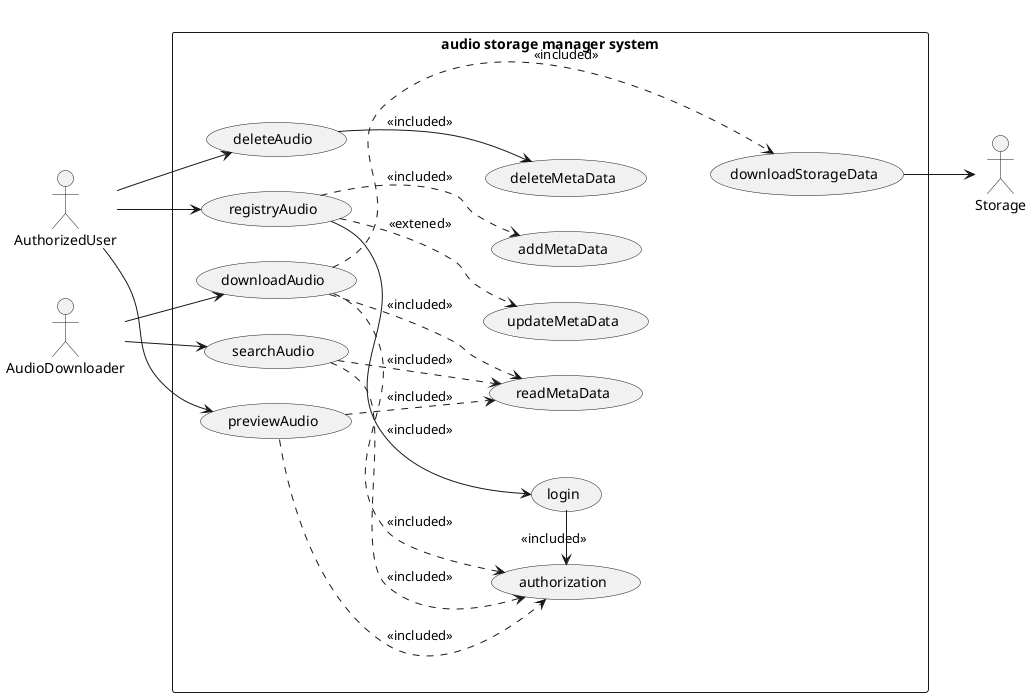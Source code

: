 @startuml
left to right direction

actor AuthorizedUser as recorder
actor AudioDownloader as audiodownloader
actor Storage as storage

rectangle "audio storage manager system" {
    together {
        usecase login
        usecase authorization
    }
    together {
        usecase registryAudio
        usecase downloadAudio
        usecase previewAudio
        usecase deleteAudio
        usecase searchAudio

    }
    together {
        usecase addMetaData
        usecase readMetaData
        usecase updateMetaData
        usecase deleteMetaData
    }
    together {
        usecase downloadStorageData
    }
}

registryAudio -[hidden]- login
registryAudio -[hidden]- addMetaData
addMetaData -[hidden]- downloadStorageData


recorder --> registryAudio
registryAudio -right-> login : <<included>>
login -right-> authorization : <<included>>
registryAudio .right.> addMetaData : <<included>>
registryAudio .right.> updateMetaData : <<extened>>

audiodownloader --> searchAudio
searchAudio .> authorization : <<included>>
searchAudio .> readMetaData : <<included>>

recorder --> previewAudio
previewAudio .> authorization : <<included>>
previewAudio .> readMetaData : <<included>>

audiodownloader --> downloadAudio
downloadAudio .> authorization : <<included>>
downloadAudio .> readMetaData : <<included>>
downloadAudio .> downloadStorageData : <<included>>
downloadStorageData --> storage

recorder --> deleteAudio
deleteAudio -> deleteMetaData : <<included>>

@enduml